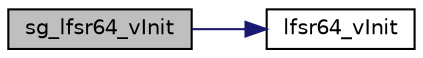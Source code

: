 digraph "sg_lfsr64_vInit"
{
 // INTERACTIVE_SVG=YES
 // LATEX_PDF_SIZE
  bgcolor="transparent";
  edge [fontname="Helvetica",fontsize="10",labelfontname="Helvetica",labelfontsize="10"];
  node [fontname="Helvetica",fontsize="10",shape=record];
  rankdir="LR";
  Node1 [label="sg_lfsr64_vInit",height=0.2,width=0.4,color="black", fillcolor="grey75", style="filled", fontcolor="black",tooltip="Initialize a sg_lfsr64_t structure using the default seeds."];
  Node1 -> Node2 [color="midnightblue",fontsize="10",style="solid",fontname="Helvetica"];
  Node2 [label="lfsr64_vInit",height=0.2,width=0.4,color="black",URL="$lfsr_8c.html#a60c1e9b737e0e0afaff44992c2332d7d",tooltip="Initialize a lfsr64_t structure using the default seed, LFSR64_SEED."];
}
